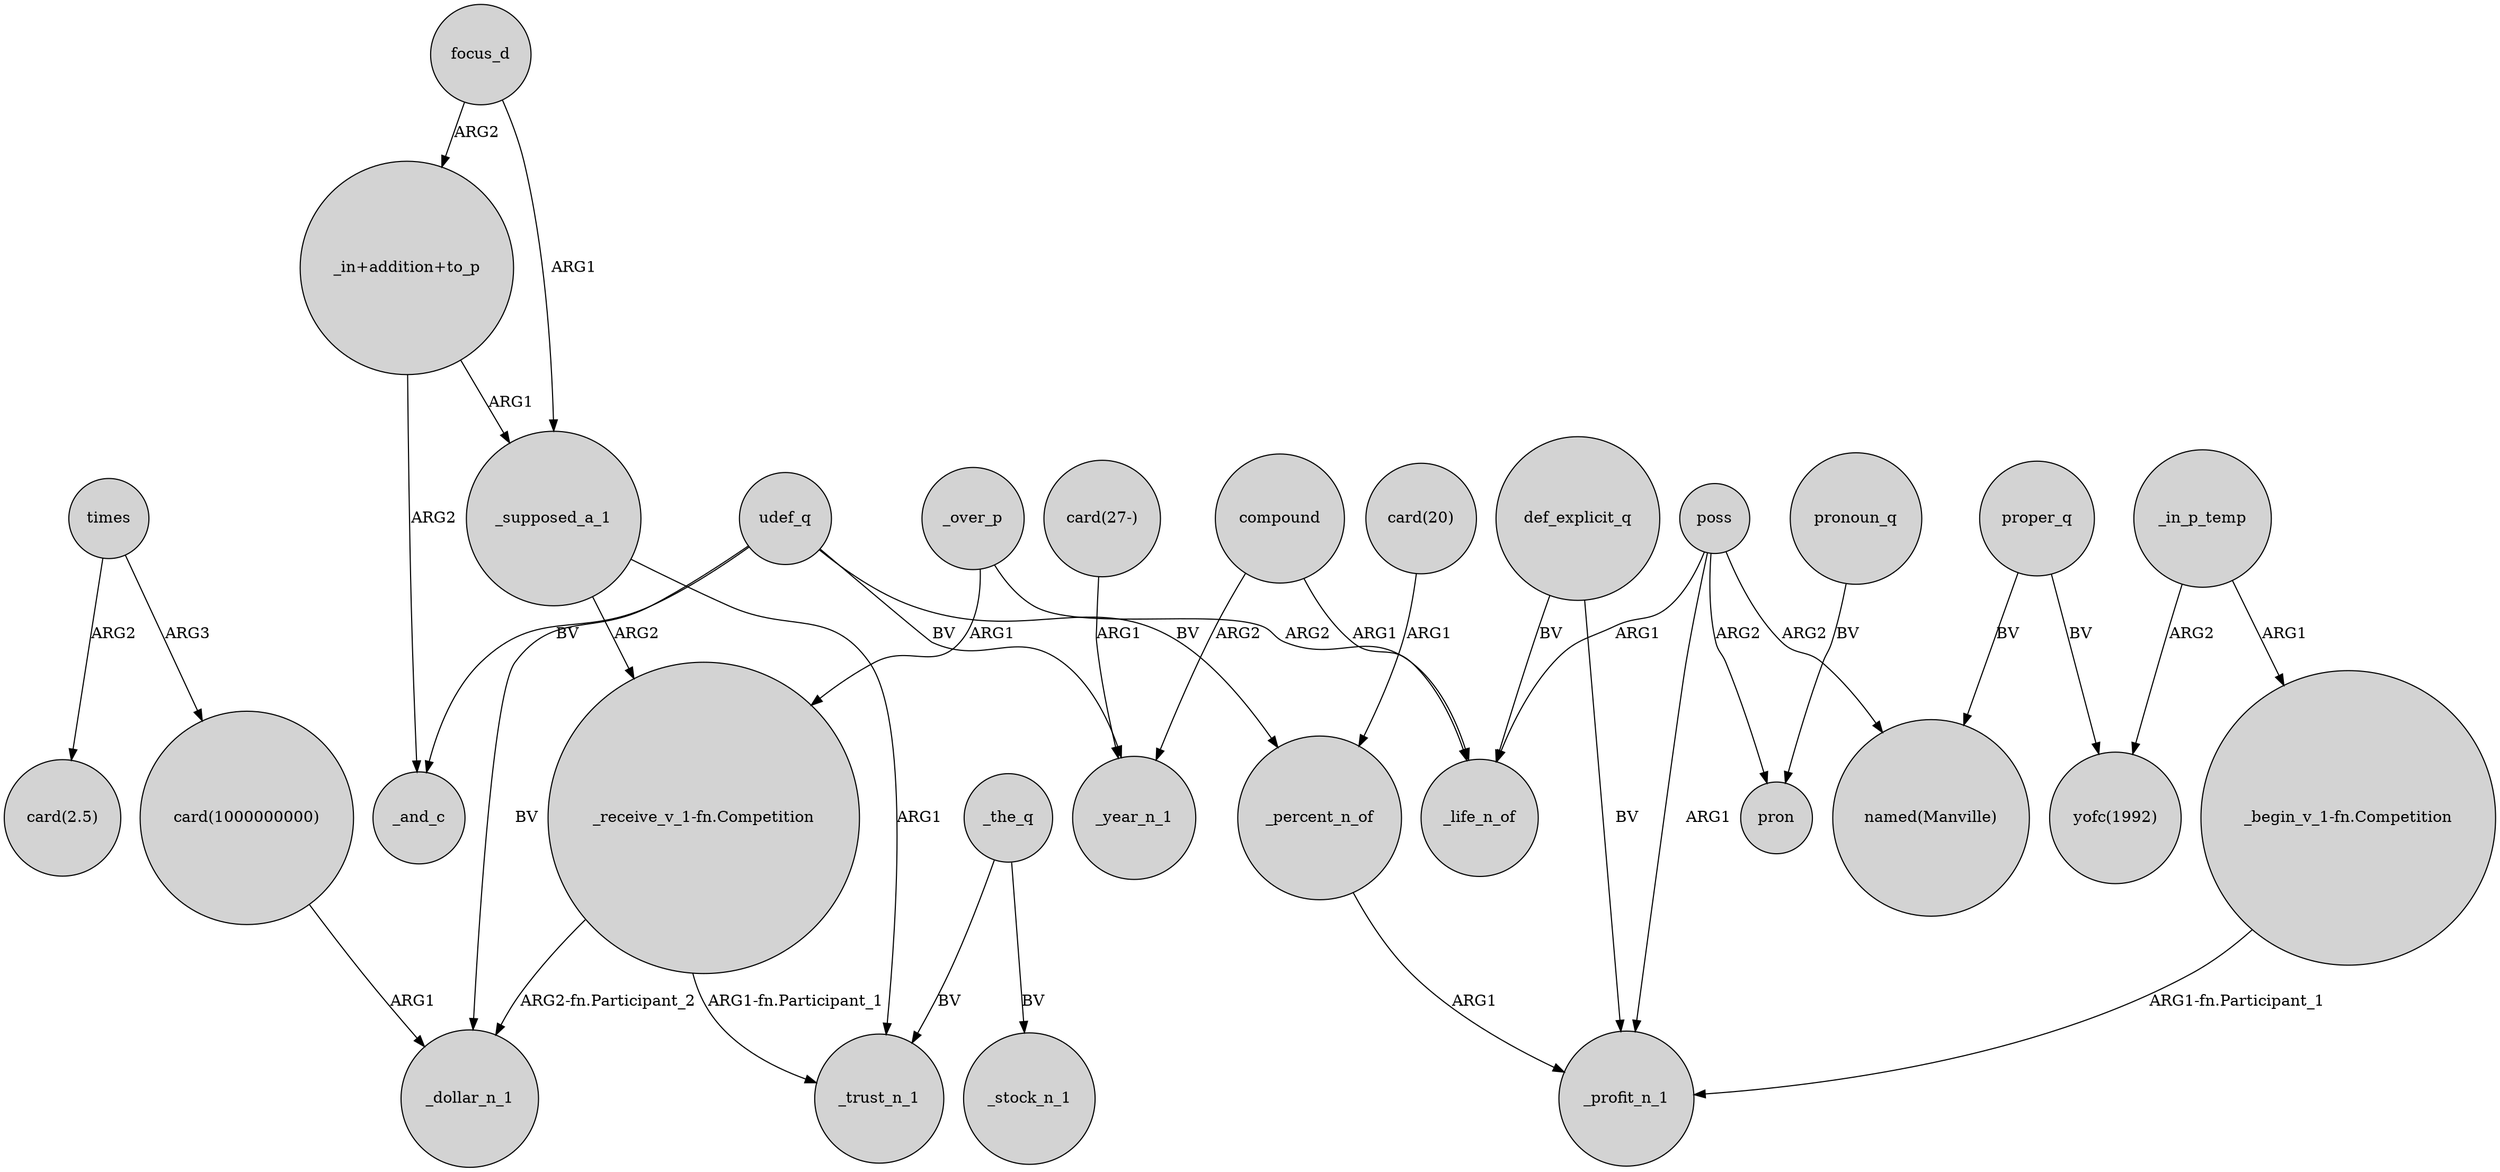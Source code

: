 digraph {
	node [shape=circle style=filled]
	"card(1000000000)" -> _dollar_n_1 [label=ARG1]
	def_explicit_q -> _profit_n_1 [label=BV]
	proper_q -> "named(Manville)" [label=BV]
	"_receive_v_1-fn.Competition" -> _dollar_n_1 [label="ARG2-fn.Participant_2"]
	"card(20)" -> _percent_n_of [label=ARG1]
	compound -> _life_n_of [label=ARG1]
	_over_p -> "_receive_v_1-fn.Competition" [label=ARG1]
	_in_p_temp -> "_begin_v_1-fn.Competition" [label=ARG1]
	_supposed_a_1 -> "_receive_v_1-fn.Competition" [label=ARG2]
	poss -> _life_n_of [label=ARG1]
	udef_q -> _and_c [label=BV]
	times -> "card(1000000000)" [label=ARG3]
	"_receive_v_1-fn.Competition" -> _trust_n_1 [label="ARG1-fn.Participant_1"]
	_over_p -> _life_n_of [label=ARG2]
	pronoun_q -> pron [label=BV]
	_the_q -> _stock_n_1 [label=BV]
	poss -> pron [label=ARG2]
	_the_q -> _trust_n_1 [label=BV]
	compound -> _year_n_1 [label=ARG2]
	def_explicit_q -> _life_n_of [label=BV]
	udef_q -> _percent_n_of [label=BV]
	times -> "card(2.5)" [label=ARG2]
	poss -> _profit_n_1 [label=ARG1]
	proper_q -> "yofc(1992)" [label=BV]
	_in_p_temp -> "yofc(1992)" [label=ARG2]
	_supposed_a_1 -> _trust_n_1 [label=ARG1]
	udef_q -> _dollar_n_1 [label=BV]
	"card(27-)" -> _year_n_1 [label=ARG1]
	"_in+addition+to_p" -> _supposed_a_1 [label=ARG1]
	focus_d -> "_in+addition+to_p" [label=ARG2]
	udef_q -> _year_n_1 [label=BV]
	focus_d -> _supposed_a_1 [label=ARG1]
	"_in+addition+to_p" -> _and_c [label=ARG2]
	poss -> "named(Manville)" [label=ARG2]
	"_begin_v_1-fn.Competition" -> _profit_n_1 [label="ARG1-fn.Participant_1"]
	_percent_n_of -> _profit_n_1 [label=ARG1]
}
